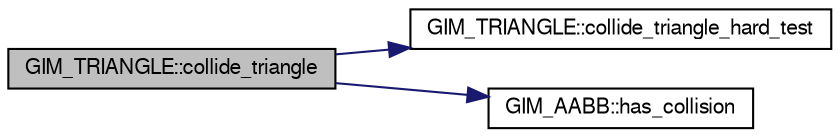 digraph G
{
  bgcolor="transparent";
  edge [fontname="FreeSans",fontsize=10,labelfontname="FreeSans",labelfontsize=10];
  node [fontname="FreeSans",fontsize=10,shape=record];
  rankdir=LR;
  Node1 [label="GIM_TRIANGLE::collide_triangle",height=0.2,width=0.4,color="black", fillcolor="grey75", style="filled" fontcolor="black"];
  Node1 -> Node2 [color="midnightblue",fontsize=10,style="solid"];
  Node2 [label="GIM_TRIANGLE::collide_triangle_hard_test",height=0.2,width=0.4,color="black",URL="$class_g_i_m___t_r_i_a_n_g_l_e.html#0ec3d21ba17dec3cfecbe8ff34b85072",tooltip="Test triangles by finding separating axis."];
  Node1 -> Node3 [color="midnightblue",fontsize=10,style="solid"];
  Node3 [label="GIM_AABB::has_collision",height=0.2,width=0.4,color="black",URL="$class_g_i_m___a_a_b_b.html#b28c9e74022cc39870be1befdd0fde97"];
}
